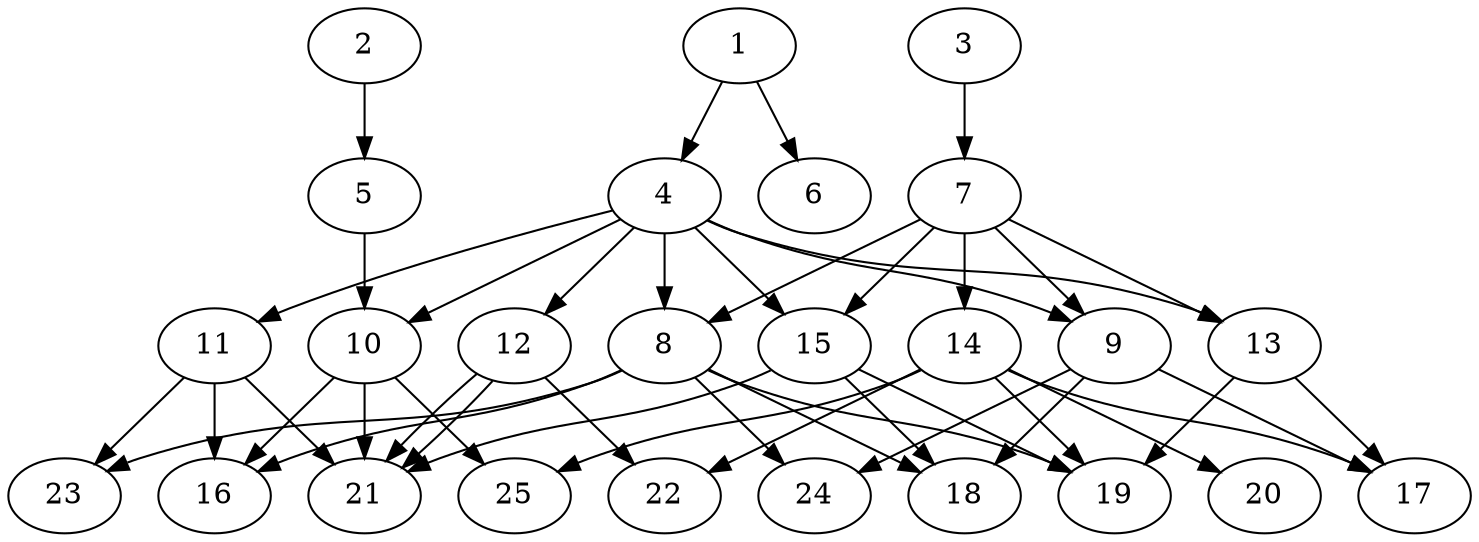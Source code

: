 // DAG (tier=2-normal, mode=compute, n=25, ccr=0.380, fat=0.617, density=0.517, regular=0.466, jump=0.108, mindata=524288, maxdata=8388608)
// DAG automatically generated by daggen at Sun Aug 24 16:33:33 2025
// /home/ermia/Project/Environments/daggen/bin/daggen --dot --ccr 0.380 --fat 0.617 --regular 0.466 --density 0.517 --jump 0.108 --mindata 524288 --maxdata 8388608 -n 25 
digraph G {
  1 [size="2156228704520654", alpha="0.17", expect_size="1078114352260327"]
  1 -> 4 [size ="38704232005632"]
  1 -> 6 [size ="38704232005632"]
  2 [size="1200921795041144", alpha="0.17", expect_size="600460897520572"]
  2 -> 5 [size ="116584739766272"]
  3 [size="26006426670399516", alpha="0.04", expect_size="13003213335199758"]
  3 -> 7 [size ="505923290267648"]
  4 [size="199719281300239392", alpha="0.20", expect_size="99859640650119696"]
  4 -> 8 [size ="109200080371712"]
  4 -> 9 [size ="109200080371712"]
  4 -> 10 [size ="109200080371712"]
  4 -> 11 [size ="109200080371712"]
  4 -> 12 [size ="109200080371712"]
  4 -> 13 [size ="109200080371712"]
  4 -> 15 [size ="109200080371712"]
  5 [size="95066558468804575232", alpha="0.18", expect_size="47533279234402287616"]
  5 -> 10 [size ="166638431240192"]
  6 [size="939478124345939840", alpha="0.16", expect_size="469739062172969920"]
  7 [size="2277114244841742", alpha="0.12", expect_size="1138557122420871"]
  7 -> 8 [size ="202480604413952"]
  7 -> 9 [size ="202480604413952"]
  7 -> 13 [size ="202480604413952"]
  7 -> 14 [size ="202480604413952"]
  7 -> 15 [size ="202480604413952"]
  8 [size="20140698727016824832", alpha="0.10", expect_size="10070349363508412416"]
  8 -> 16 [size ="59220628078592"]
  8 -> 18 [size ="59220628078592"]
  8 -> 19 [size ="59220628078592"]
  8 -> 23 [size ="59220628078592"]
  8 -> 24 [size ="59220628078592"]
  9 [size="521975534141896960", alpha="0.05", expect_size="260987767070948480"]
  9 -> 17 [size ="387661097336832"]
  9 -> 18 [size ="387661097336832"]
  9 -> 24 [size ="387661097336832"]
  10 [size="58547028252281536512", alpha="0.07", expect_size="29273514126140768256"]
  10 -> 16 [size ="120622009024512"]
  10 -> 21 [size ="120622009024512"]
  10 -> 25 [size ="120622009024512"]
  11 [size="21417507393971945472", alpha="0.14", expect_size="10708753696985972736"]
  11 -> 16 [size ="61697742077952"]
  11 -> 21 [size ="61697742077952"]
  11 -> 23 [size ="61697742077952"]
  12 [size="597194889363613568", alpha="0.05", expect_size="298597444681806784"]
  12 -> 21 [size ="309077422899200"]
  12 -> 21 [size ="309077422899200"]
  12 -> 22 [size ="309077422899200"]
  13 [size="3900302129793906", alpha="0.07", expect_size="1950151064896953"]
  13 -> 17 [size ="236882512314368"]
  13 -> 19 [size ="236882512314368"]
  14 [size="4389805326782693376", alpha="0.14", expect_size="2194902663391346688"]
  14 -> 17 [size ="21448001323008"]
  14 -> 19 [size ="21448001323008"]
  14 -> 20 [size ="21448001323008"]
  14 -> 22 [size ="21448001323008"]
  14 -> 25 [size ="21448001323008"]
  15 [size="480899666408189722624", alpha="0.04", expect_size="240449833204094861312"]
  15 -> 18 [size ="491050665771008"]
  15 -> 19 [size ="491050665771008"]
  15 -> 21 [size ="491050665771008"]
  16 [size="284388546562089248", alpha="0.05", expect_size="142194273281044624"]
  17 [size="25366606471908248", alpha="0.14", expect_size="12683303235954124"]
  18 [size="7578654739613605", alpha="0.17", expect_size="3789327369806802"]
  19 [size="12251698091128834", alpha="0.08", expect_size="6125849045564417"]
  20 [size="52169061344677680", alpha="0.18", expect_size="26084530672338840"]
  21 [size="41425183916462964736", alpha="0.10", expect_size="20712591958231482368"]
  22 [size="8066918801411535", alpha="0.11", expect_size="4033459400705767"]
  23 [size="434224581146836992000", alpha="0.06", expect_size="217112290573418496000"]
  24 [size="183056986325285472", alpha="0.14", expect_size="91528493162642736"]
  25 [size="98236624677302697984", alpha="0.02", expect_size="49118312338651348992"]
}